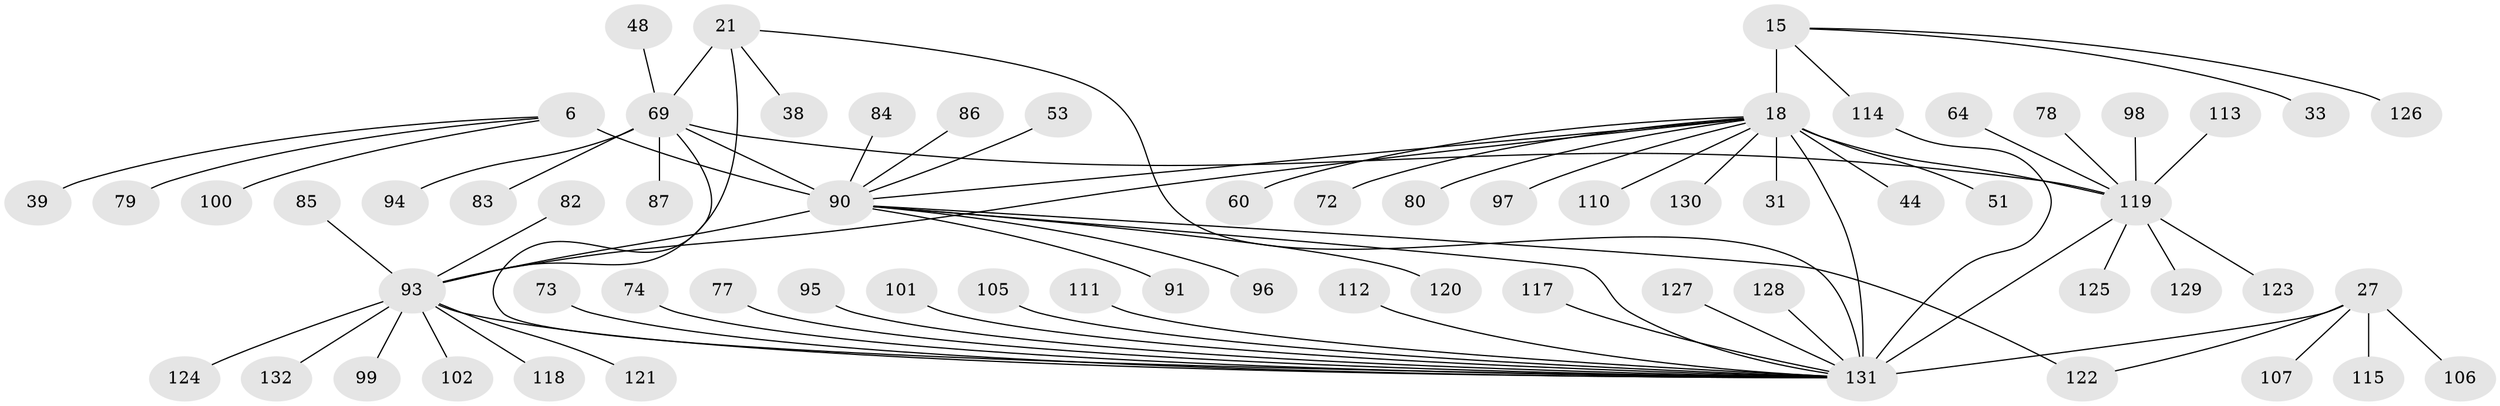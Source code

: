// original degree distribution, {9: 0.045454545454545456, 7: 0.05303030303030303, 11: 0.015151515151515152, 6: 0.030303030303030304, 12: 0.022727272727272728, 10: 0.007575757575757576, 8: 0.05303030303030303, 13: 0.007575757575757576, 1: 0.5151515151515151, 2: 0.20454545454545456, 4: 0.015151515151515152, 3: 0.030303030303030304}
// Generated by graph-tools (version 1.1) at 2025/54/03/09/25 04:54:23]
// undirected, 66 vertices, 75 edges
graph export_dot {
graph [start="1"]
  node [color=gray90,style=filled];
  6 [super="+2"];
  15 [super="+13"];
  18 [super="+17+16"];
  21 [super="+19"];
  27 [super="+26"];
  31;
  33;
  38;
  39;
  44;
  48;
  51;
  53;
  60 [super="+32"];
  64;
  69 [super="+12"];
  72 [super="+62"];
  73;
  74;
  77;
  78;
  79;
  80;
  82;
  83;
  84;
  85;
  86;
  87;
  90 [super="+47+42"];
  91;
  93 [super="+59+24+22+61"];
  94;
  95;
  96;
  97 [super="+45"];
  98;
  99;
  100 [super="+67"];
  101 [super="+68"];
  102;
  105;
  106;
  107;
  110;
  111;
  112;
  113;
  114 [super="+54"];
  115;
  117;
  118 [super="+52"];
  119 [super="+104+108"];
  120;
  121;
  122;
  123 [super="+92"];
  124;
  125;
  126 [super="+66"];
  127;
  128;
  129;
  130;
  131 [super="+49+109+89+29+43+50+58+63+30+65"];
  132 [super="+116"];
  6 -- 79;
  6 -- 39;
  6 -- 100;
  6 -- 90 [weight=8];
  15 -- 18 [weight=8];
  15 -- 33;
  15 -- 114;
  15 -- 126;
  18 -- 31;
  18 -- 110;
  18 -- 130;
  18 -- 80;
  18 -- 131 [weight=3];
  18 -- 60;
  18 -- 97;
  18 -- 72;
  18 -- 93;
  18 -- 44;
  18 -- 51;
  18 -- 119 [weight=2];
  18 -- 90 [weight=2];
  21 -- 38;
  21 -- 131;
  21 -- 93 [weight=8];
  21 -- 69;
  27 -- 115;
  27 -- 106;
  27 -- 107;
  27 -- 122;
  27 -- 131 [weight=10];
  48 -- 69;
  53 -- 90;
  64 -- 119;
  69 -- 131;
  69 -- 83;
  69 -- 87;
  69 -- 119 [weight=8];
  69 -- 90;
  69 -- 94;
  73 -- 131;
  74 -- 131;
  77 -- 131;
  78 -- 119;
  82 -- 93;
  84 -- 90;
  85 -- 93;
  86 -- 90;
  90 -- 93 [weight=3];
  90 -- 131 [weight=2];
  90 -- 91;
  90 -- 96;
  90 -- 120;
  90 -- 122;
  93 -- 99;
  93 -- 102;
  93 -- 118;
  93 -- 121;
  93 -- 132;
  93 -- 124;
  93 -- 131 [weight=2];
  95 -- 131;
  98 -- 119;
  101 -- 131;
  105 -- 131;
  111 -- 131;
  112 -- 131;
  113 -- 119;
  114 -- 131;
  117 -- 131;
  119 -- 129;
  119 -- 131 [weight=3];
  119 -- 123;
  119 -- 125;
  127 -- 131;
  128 -- 131;
}
